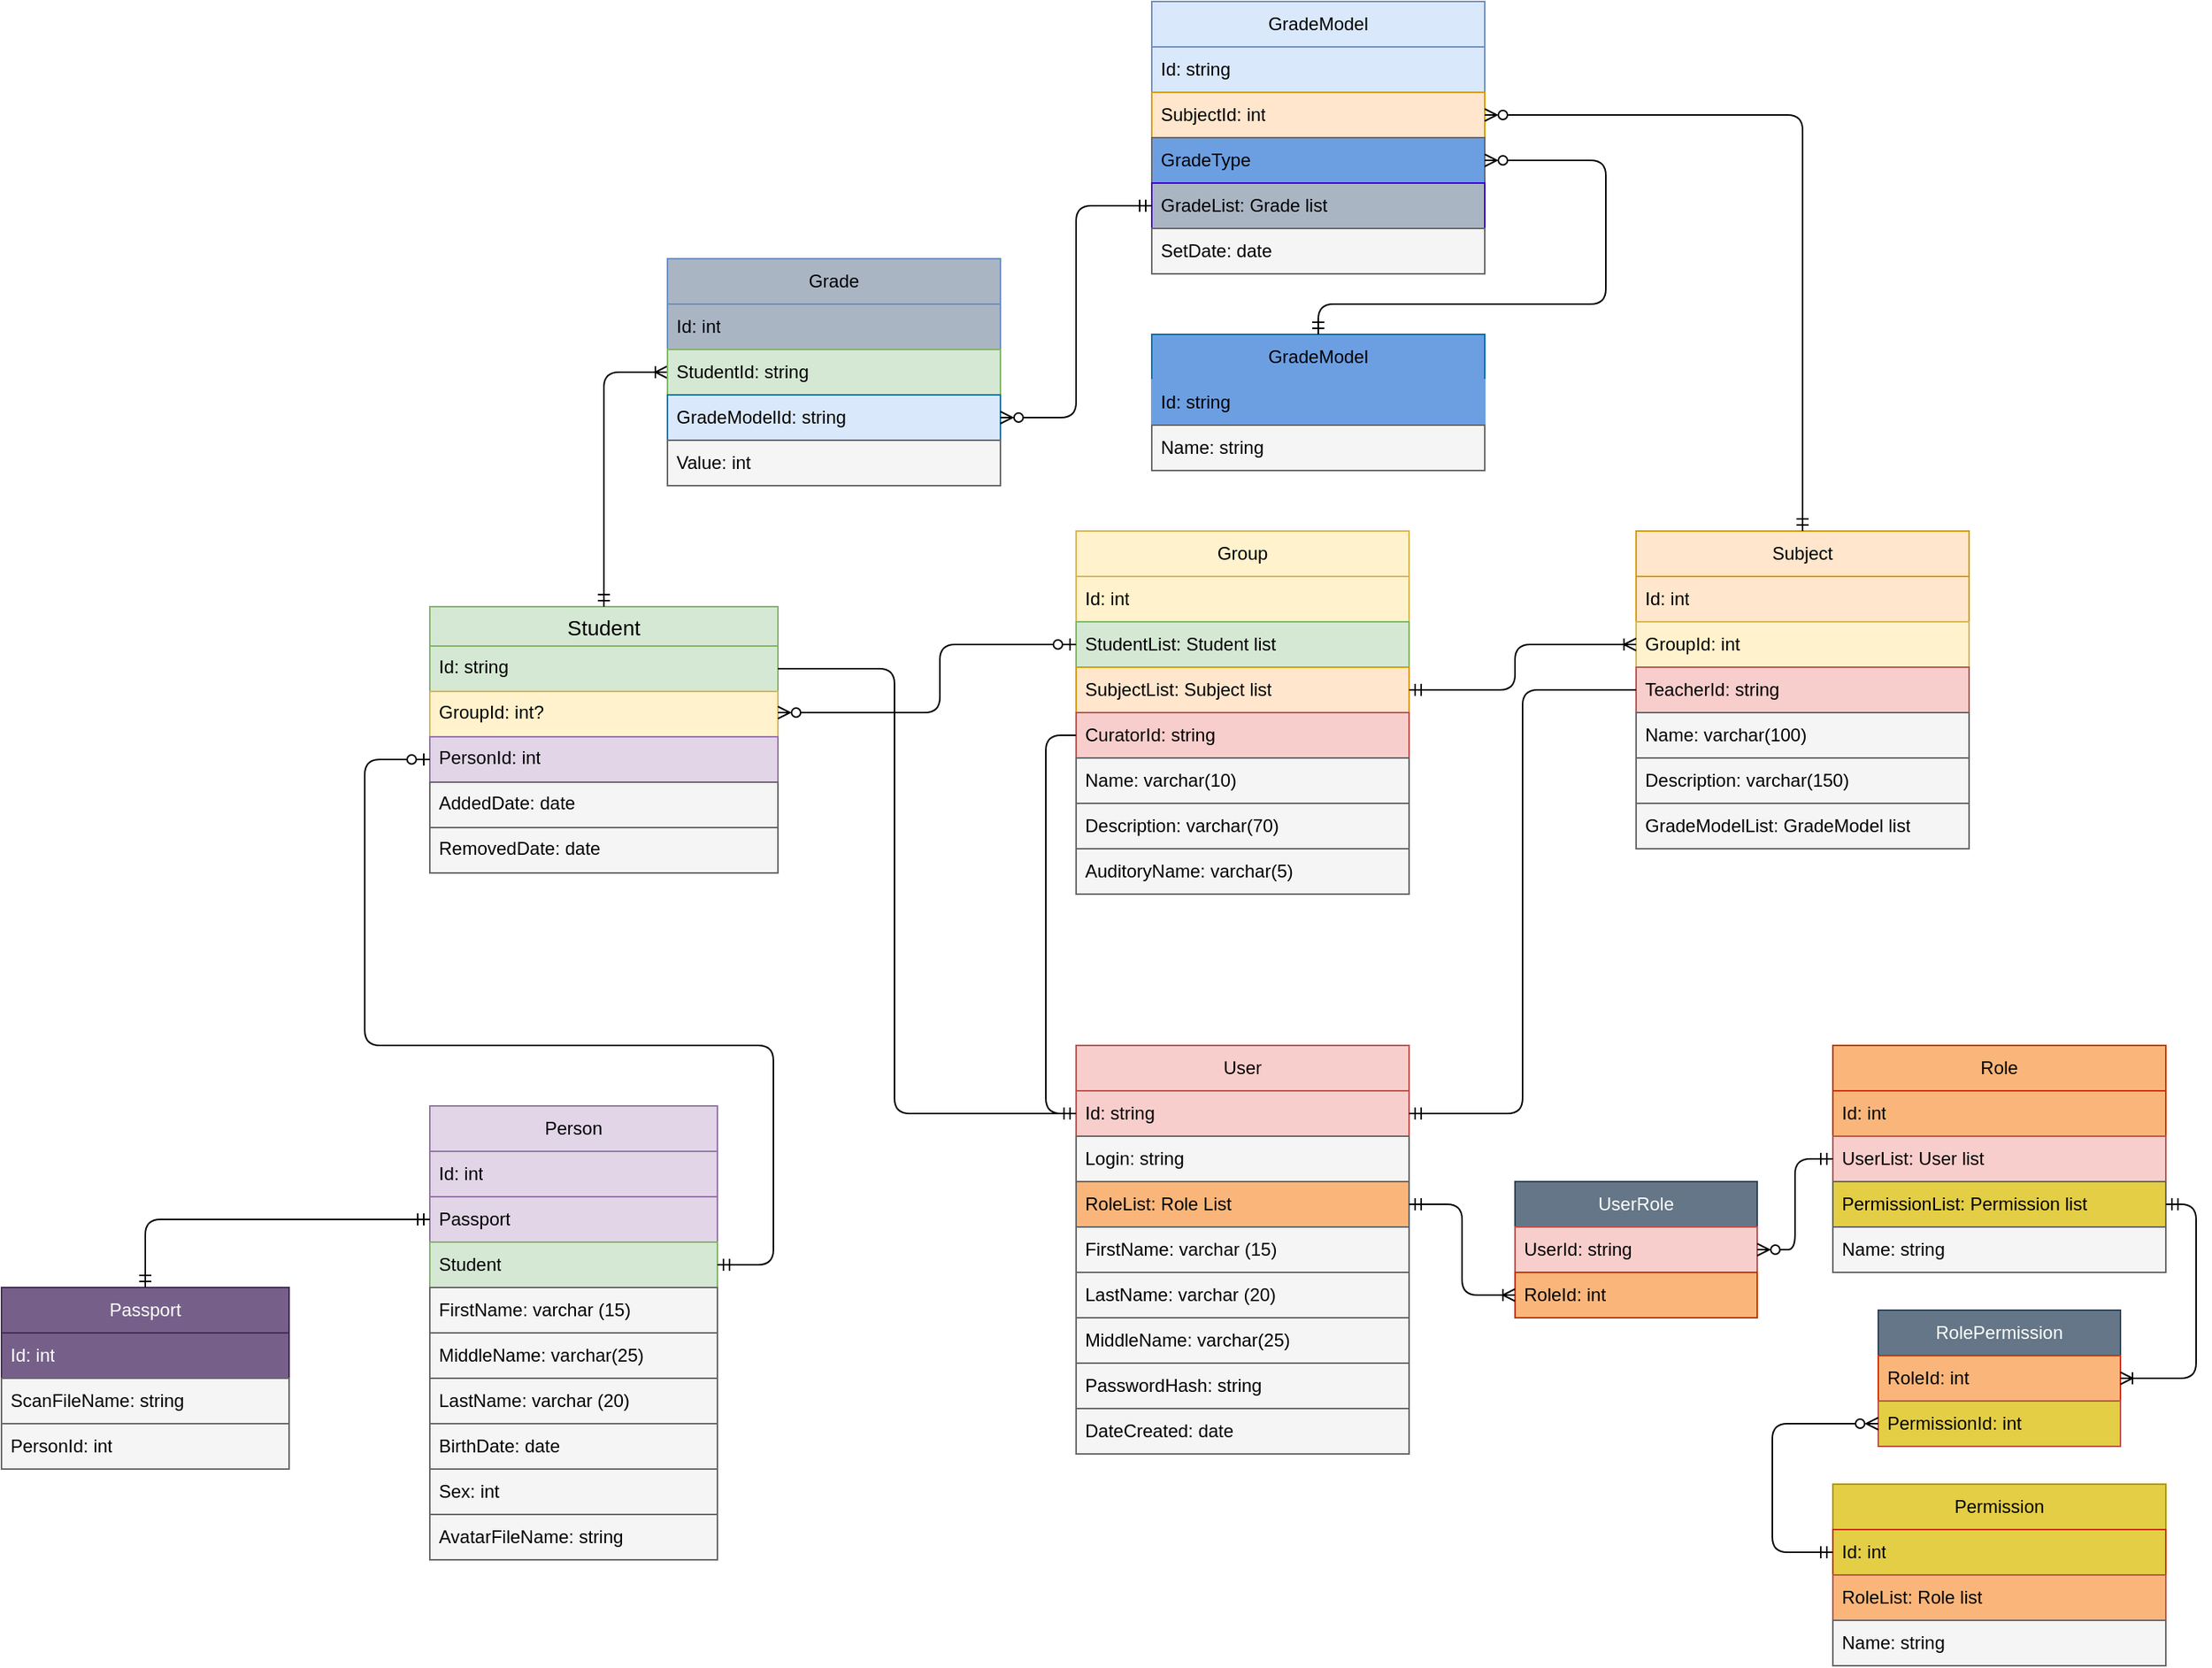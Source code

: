 <mxfile version="24.2.5" type="device">
  <diagram name="Страница — 1" id="HsdKML7Mbun2V900DYTD">
    <mxGraphModel dx="3854" dy="2364" grid="1" gridSize="10" guides="1" tooltips="1" connect="1" arrows="1" fold="1" page="1" pageScale="1" pageWidth="827" pageHeight="1169" math="0" shadow="0">
      <root>
        <mxCell id="0" />
        <mxCell id="1" parent="0" />
        <mxCell id="cB9pgYuhL3QeFEZIP5lz-66" value="Student" style="swimlane;fontStyle=0;childLayout=stackLayout;horizontal=1;startSize=26;horizontalStack=0;resizeParent=1;resizeParentMax=0;resizeLast=0;collapsible=1;marginBottom=0;align=center;fontSize=14;fillColor=#d5e8d4;strokeColor=#82b366;" parent="1" vertex="1">
          <mxGeometry x="-827" y="-50" width="230" height="176" as="geometry" />
        </mxCell>
        <mxCell id="cB9pgYuhL3QeFEZIP5lz-67" value="Id: string" style="text;strokeColor=#82b366;fillColor=#d5e8d4;spacingLeft=4;spacingRight=4;overflow=hidden;rotatable=0;points=[[0,0.5],[1,0.5]];portConstraint=eastwest;fontSize=12;whiteSpace=wrap;html=1;" parent="cB9pgYuhL3QeFEZIP5lz-66" vertex="1">
          <mxGeometry y="26" width="230" height="30" as="geometry" />
        </mxCell>
        <mxCell id="cB9pgYuhL3QeFEZIP5lz-69" value="GroupId: int?" style="text;strokeColor=#d6b656;fillColor=#fff2cc;spacingLeft=4;spacingRight=4;overflow=hidden;rotatable=0;points=[[0,0.5],[1,0.5]];portConstraint=eastwest;fontSize=12;whiteSpace=wrap;html=1;" parent="cB9pgYuhL3QeFEZIP5lz-66" vertex="1">
          <mxGeometry y="56" width="230" height="30" as="geometry" />
        </mxCell>
        <mxCell id="cB9pgYuhL3QeFEZIP5lz-68" value="PersonId: int" style="text;strokeColor=#9673a6;fillColor=#e1d5e7;spacingLeft=4;spacingRight=4;overflow=hidden;rotatable=0;points=[[0,0.5],[1,0.5]];portConstraint=eastwest;fontSize=12;whiteSpace=wrap;html=1;" parent="cB9pgYuhL3QeFEZIP5lz-66" vertex="1">
          <mxGeometry y="86" width="230" height="30" as="geometry" />
        </mxCell>
        <mxCell id="boajID1xlUHTikhEjVK0-6" value="AddedDate: date" style="text;strokeColor=#666666;fillColor=#f5f5f5;spacingLeft=4;spacingRight=4;overflow=hidden;rotatable=0;points=[[0,0.5],[1,0.5]];portConstraint=eastwest;fontSize=12;whiteSpace=wrap;html=1;fontColor=#000000;" vertex="1" parent="cB9pgYuhL3QeFEZIP5lz-66">
          <mxGeometry y="116" width="230" height="30" as="geometry" />
        </mxCell>
        <mxCell id="boajID1xlUHTikhEjVK0-7" value="RemovedDate: date" style="text;strokeColor=#666666;fillColor=#f5f5f5;spacingLeft=4;spacingRight=4;overflow=hidden;rotatable=0;points=[[0,0.5],[1,0.5]];portConstraint=eastwest;fontSize=12;whiteSpace=wrap;html=1;fontColor=#000000;" vertex="1" parent="cB9pgYuhL3QeFEZIP5lz-66">
          <mxGeometry y="146" width="230" height="30" as="geometry" />
        </mxCell>
        <mxCell id="cB9pgYuhL3QeFEZIP5lz-74" value="Person" style="swimlane;fontStyle=0;childLayout=stackLayout;horizontal=1;startSize=30;horizontalStack=0;resizeParent=1;resizeParentMax=0;resizeLast=0;collapsible=1;marginBottom=0;whiteSpace=wrap;html=1;fillColor=#e1d5e7;strokeColor=#9673a6;" parent="1" vertex="1">
          <mxGeometry x="-827" y="280" width="190" height="300" as="geometry" />
        </mxCell>
        <mxCell id="cB9pgYuhL3QeFEZIP5lz-75" value="Id: int" style="text;strokeColor=#9673a6;fillColor=#e1d5e7;align=left;verticalAlign=middle;spacingLeft=4;spacingRight=4;overflow=hidden;points=[[0,0.5],[1,0.5]];portConstraint=eastwest;rotatable=0;whiteSpace=wrap;html=1;" parent="cB9pgYuhL3QeFEZIP5lz-74" vertex="1">
          <mxGeometry y="30" width="190" height="30" as="geometry" />
        </mxCell>
        <mxCell id="cB9pgYuhL3QeFEZIP5lz-80" value="Passport" style="text;strokeColor=#9673a6;fillColor=#e1d5e7;align=left;verticalAlign=middle;spacingLeft=4;spacingRight=4;overflow=hidden;points=[[0,0.5],[1,0.5]];portConstraint=eastwest;rotatable=0;whiteSpace=wrap;html=1;" parent="cB9pgYuhL3QeFEZIP5lz-74" vertex="1">
          <mxGeometry y="60" width="190" height="30" as="geometry" />
        </mxCell>
        <mxCell id="boajID1xlUHTikhEjVK0-5" value="Student" style="text;strokeColor=#82b366;fillColor=#d5e8d4;align=left;verticalAlign=middle;spacingLeft=4;spacingRight=4;overflow=hidden;points=[[0,0.5],[1,0.5]];portConstraint=eastwest;rotatable=0;whiteSpace=wrap;html=1;" vertex="1" parent="cB9pgYuhL3QeFEZIP5lz-74">
          <mxGeometry y="90" width="190" height="30" as="geometry" />
        </mxCell>
        <mxCell id="cB9pgYuhL3QeFEZIP5lz-76" value="FirstName: varchar (15)" style="text;strokeColor=#666666;fillColor=#f5f5f5;align=left;verticalAlign=middle;spacingLeft=4;spacingRight=4;overflow=hidden;points=[[0,0.5],[1,0.5]];portConstraint=eastwest;rotatable=0;whiteSpace=wrap;html=1;fontColor=#000000;" parent="cB9pgYuhL3QeFEZIP5lz-74" vertex="1">
          <mxGeometry y="120" width="190" height="30" as="geometry" />
        </mxCell>
        <mxCell id="cB9pgYuhL3QeFEZIP5lz-77" value="MiddleName: varchar(25)" style="text;strokeColor=#666666;fillColor=#f5f5f5;align=left;verticalAlign=middle;spacingLeft=4;spacingRight=4;overflow=hidden;points=[[0,0.5],[1,0.5]];portConstraint=eastwest;rotatable=0;whiteSpace=wrap;html=1;fontColor=#000000;" parent="cB9pgYuhL3QeFEZIP5lz-74" vertex="1">
          <mxGeometry y="150" width="190" height="30" as="geometry" />
        </mxCell>
        <mxCell id="cB9pgYuhL3QeFEZIP5lz-78" value="LastName: varchar (20)" style="text;strokeColor=#666666;fillColor=#f5f5f5;align=left;verticalAlign=middle;spacingLeft=4;spacingRight=4;overflow=hidden;points=[[0,0.5],[1,0.5]];portConstraint=eastwest;rotatable=0;whiteSpace=wrap;html=1;fontColor=#000000;" parent="cB9pgYuhL3QeFEZIP5lz-74" vertex="1">
          <mxGeometry y="180" width="190" height="30" as="geometry" />
        </mxCell>
        <mxCell id="cB9pgYuhL3QeFEZIP5lz-79" value="BirthDate: date" style="text;strokeColor=#666666;fillColor=#f5f5f5;align=left;verticalAlign=middle;spacingLeft=4;spacingRight=4;overflow=hidden;points=[[0,0.5],[1,0.5]];portConstraint=eastwest;rotatable=0;whiteSpace=wrap;html=1;fontColor=#000000;" parent="cB9pgYuhL3QeFEZIP5lz-74" vertex="1">
          <mxGeometry y="210" width="190" height="30" as="geometry" />
        </mxCell>
        <mxCell id="boajID1xlUHTikhEjVK0-3" value="Sex: int" style="text;strokeColor=#666666;fillColor=#f5f5f5;align=left;verticalAlign=middle;spacingLeft=4;spacingRight=4;overflow=hidden;points=[[0,0.5],[1,0.5]];portConstraint=eastwest;rotatable=0;whiteSpace=wrap;html=1;fontColor=#000000;" vertex="1" parent="cB9pgYuhL3QeFEZIP5lz-74">
          <mxGeometry y="240" width="190" height="30" as="geometry" />
        </mxCell>
        <mxCell id="boajID1xlUHTikhEjVK0-4" value="AvatarFileName: string" style="text;strokeColor=#666666;fillColor=#f5f5f5;align=left;verticalAlign=middle;spacingLeft=4;spacingRight=4;overflow=hidden;points=[[0,0.5],[1,0.5]];portConstraint=eastwest;rotatable=0;whiteSpace=wrap;html=1;fontColor=#000000;" vertex="1" parent="cB9pgYuhL3QeFEZIP5lz-74">
          <mxGeometry y="270" width="190" height="30" as="geometry" />
        </mxCell>
        <mxCell id="cB9pgYuhL3QeFEZIP5lz-82" value="Passport" style="swimlane;fontStyle=0;childLayout=stackLayout;horizontal=1;startSize=30;horizontalStack=0;resizeParent=1;resizeParentMax=0;resizeLast=0;collapsible=1;marginBottom=0;whiteSpace=wrap;html=1;fillColor=#76608a;strokeColor=#432D57;fontColor=#ffffff;" parent="1" vertex="1">
          <mxGeometry x="-1110" y="400" width="190" height="120" as="geometry" />
        </mxCell>
        <mxCell id="cB9pgYuhL3QeFEZIP5lz-83" value="Id: int" style="text;strokeColor=#432D57;fillColor=#76608a;align=left;verticalAlign=middle;spacingLeft=4;spacingRight=4;overflow=hidden;points=[[0,0.5],[1,0.5]];portConstraint=eastwest;rotatable=0;whiteSpace=wrap;html=1;fontColor=#ffffff;" parent="cB9pgYuhL3QeFEZIP5lz-82" vertex="1">
          <mxGeometry y="30" width="190" height="30" as="geometry" />
        </mxCell>
        <mxCell id="cB9pgYuhL3QeFEZIP5lz-89" value="ScanFileName: string&lt;span style=&quot;white-space: pre;&quot;&gt;&#x9;&lt;/span&gt;" style="text;strokeColor=#666666;fillColor=#f5f5f5;align=left;verticalAlign=middle;spacingLeft=4;spacingRight=4;overflow=hidden;points=[[0,0.5],[1,0.5]];portConstraint=eastwest;rotatable=0;whiteSpace=wrap;html=1;fontColor=#000000;" parent="cB9pgYuhL3QeFEZIP5lz-82" vertex="1">
          <mxGeometry y="60" width="190" height="30" as="geometry" />
        </mxCell>
        <mxCell id="boajID1xlUHTikhEjVK0-2" value="PersonId: int" style="text;strokeColor=#666666;fillColor=#f5f5f5;align=left;verticalAlign=middle;spacingLeft=4;spacingRight=4;overflow=hidden;points=[[0,0.5],[1,0.5]];portConstraint=eastwest;rotatable=0;whiteSpace=wrap;html=1;fontColor=#000000;" vertex="1" parent="cB9pgYuhL3QeFEZIP5lz-82">
          <mxGeometry y="90" width="190" height="30" as="geometry" />
        </mxCell>
        <mxCell id="cB9pgYuhL3QeFEZIP5lz-93" style="edgeStyle=orthogonalEdgeStyle;rounded=1;orthogonalLoop=1;jettySize=auto;html=1;curved=0;endArrow=ERmandOne;endFill=0;startArrow=ERzeroToOne;startFill=0;" parent="1" source="cB9pgYuhL3QeFEZIP5lz-68" target="boajID1xlUHTikhEjVK0-5" edge="1">
          <mxGeometry relative="1" as="geometry">
            <Array as="points">
              <mxPoint x="-870" y="51" />
              <mxPoint x="-870" y="240" />
              <mxPoint x="-600" y="240" />
              <mxPoint x="-600" y="385" />
            </Array>
          </mxGeometry>
        </mxCell>
        <mxCell id="cB9pgYuhL3QeFEZIP5lz-94" style="edgeStyle=orthogonalEdgeStyle;rounded=1;orthogonalLoop=1;jettySize=auto;html=1;curved=0;startArrow=ERmandOne;startFill=0;endArrow=ERmandOne;endFill=0;" parent="1" source="cB9pgYuhL3QeFEZIP5lz-80" target="cB9pgYuhL3QeFEZIP5lz-82" edge="1">
          <mxGeometry relative="1" as="geometry" />
        </mxCell>
        <mxCell id="cB9pgYuhL3QeFEZIP5lz-95" value="Group" style="swimlane;fontStyle=0;childLayout=stackLayout;horizontal=1;startSize=30;horizontalStack=0;resizeParent=1;resizeParentMax=0;resizeLast=0;collapsible=1;marginBottom=0;whiteSpace=wrap;html=1;fillColor=#fff2cc;strokeColor=#d6b656;" parent="1" vertex="1">
          <mxGeometry x="-400" y="-100" width="220" height="240" as="geometry">
            <mxRectangle x="-430" y="140" width="70" height="30" as="alternateBounds" />
          </mxGeometry>
        </mxCell>
        <mxCell id="cB9pgYuhL3QeFEZIP5lz-96" value="Id: int" style="text;strokeColor=#d6b656;fillColor=#fff2cc;align=left;verticalAlign=middle;spacingLeft=4;spacingRight=4;overflow=hidden;points=[[0,0.5],[1,0.5]];portConstraint=eastwest;rotatable=0;whiteSpace=wrap;html=1;" parent="cB9pgYuhL3QeFEZIP5lz-95" vertex="1">
          <mxGeometry y="30" width="220" height="30" as="geometry" />
        </mxCell>
        <mxCell id="cB9pgYuhL3QeFEZIP5lz-101" value="StudentList: Student list" style="text;strokeColor=#82b366;fillColor=#d5e8d4;align=left;verticalAlign=middle;spacingLeft=4;spacingRight=4;overflow=hidden;points=[[0,0.5],[1,0.5]];portConstraint=eastwest;rotatable=0;whiteSpace=wrap;html=1;" parent="cB9pgYuhL3QeFEZIP5lz-95" vertex="1">
          <mxGeometry y="60" width="220" height="30" as="geometry" />
        </mxCell>
        <mxCell id="cB9pgYuhL3QeFEZIP5lz-102" value="SubjectList: Subject list" style="text;strokeColor=#d79b00;fillColor=#ffe6cc;align=left;verticalAlign=middle;spacingLeft=4;spacingRight=4;overflow=hidden;points=[[0,0.5],[1,0.5]];portConstraint=eastwest;rotatable=0;whiteSpace=wrap;html=1;" parent="cB9pgYuhL3QeFEZIP5lz-95" vertex="1">
          <mxGeometry y="90" width="220" height="30" as="geometry" />
        </mxCell>
        <mxCell id="cB9pgYuhL3QeFEZIP5lz-99" value="CuratorId: string" style="text;align=left;verticalAlign=middle;spacingLeft=4;spacingRight=4;overflow=hidden;points=[[0,0.5],[1,0.5]];portConstraint=eastwest;rotatable=0;whiteSpace=wrap;html=1;fillColor=#f8cecc;strokeColor=#b85450;" parent="cB9pgYuhL3QeFEZIP5lz-95" vertex="1">
          <mxGeometry y="120" width="220" height="30" as="geometry" />
        </mxCell>
        <mxCell id="cB9pgYuhL3QeFEZIP5lz-97" value="Name: varchar(10)" style="text;align=left;verticalAlign=middle;spacingLeft=4;spacingRight=4;overflow=hidden;points=[[0,0.5],[1,0.5]];portConstraint=eastwest;rotatable=0;whiteSpace=wrap;html=1;fillColor=#f5f5f5;fontColor=#000000;strokeColor=#666666;" parent="cB9pgYuhL3QeFEZIP5lz-95" vertex="1">
          <mxGeometry y="150" width="220" height="30" as="geometry" />
        </mxCell>
        <mxCell id="cB9pgYuhL3QeFEZIP5lz-98" value="Description: varchar(70)" style="text;strokeColor=#666666;fillColor=#f5f5f5;align=left;verticalAlign=middle;spacingLeft=4;spacingRight=4;overflow=hidden;points=[[0,0.5],[1,0.5]];portConstraint=eastwest;rotatable=0;whiteSpace=wrap;html=1;fontColor=#000000;" parent="cB9pgYuhL3QeFEZIP5lz-95" vertex="1">
          <mxGeometry y="180" width="220" height="30" as="geometry" />
        </mxCell>
        <mxCell id="cB9pgYuhL3QeFEZIP5lz-100" value="AuditoryName: varchar(5)" style="text;strokeColor=#666666;fillColor=#f5f5f5;align=left;verticalAlign=middle;spacingLeft=4;spacingRight=4;overflow=hidden;points=[[0,0.5],[1,0.5]];portConstraint=eastwest;rotatable=0;whiteSpace=wrap;html=1;fontColor=#000000;" parent="cB9pgYuhL3QeFEZIP5lz-95" vertex="1">
          <mxGeometry y="210" width="220" height="30" as="geometry" />
        </mxCell>
        <mxCell id="cB9pgYuhL3QeFEZIP5lz-103" style="edgeStyle=orthogonalEdgeStyle;rounded=1;orthogonalLoop=1;jettySize=auto;html=1;curved=0;endArrow=ERzeroToOne;endFill=0;startArrow=ERzeroToMany;startFill=0;entryX=0;entryY=0.5;entryDx=0;entryDy=0;" parent="1" source="cB9pgYuhL3QeFEZIP5lz-69" target="cB9pgYuhL3QeFEZIP5lz-101" edge="1">
          <mxGeometry relative="1" as="geometry">
            <Array as="points">
              <mxPoint x="-490" y="20" />
              <mxPoint x="-490" y="-25" />
            </Array>
          </mxGeometry>
        </mxCell>
        <mxCell id="1ycy2b3usY0TTcdBJOMy-2" value="Subject" style="swimlane;fontStyle=0;childLayout=stackLayout;horizontal=1;startSize=30;horizontalStack=0;resizeParent=1;resizeParentMax=0;resizeLast=0;collapsible=1;marginBottom=0;whiteSpace=wrap;html=1;fillColor=#ffe6cc;strokeColor=#d79b00;" parent="1" vertex="1">
          <mxGeometry x="-30" y="-100" width="220" height="210" as="geometry">
            <mxRectangle x="-430" y="140" width="70" height="30" as="alternateBounds" />
          </mxGeometry>
        </mxCell>
        <mxCell id="1ycy2b3usY0TTcdBJOMy-3" value="Id: int" style="text;strokeColor=#d79b00;fillColor=#ffe6cc;align=left;verticalAlign=middle;spacingLeft=4;spacingRight=4;overflow=hidden;points=[[0,0.5],[1,0.5]];portConstraint=eastwest;rotatable=0;whiteSpace=wrap;html=1;" parent="1ycy2b3usY0TTcdBJOMy-2" vertex="1">
          <mxGeometry y="30" width="220" height="30" as="geometry" />
        </mxCell>
        <mxCell id="boajID1xlUHTikhEjVK0-8" value="GroupId: int" style="text;strokeColor=#d6b656;fillColor=#fff2cc;align=left;verticalAlign=middle;spacingLeft=4;spacingRight=4;overflow=hidden;points=[[0,0.5],[1,0.5]];portConstraint=eastwest;rotatable=0;whiteSpace=wrap;html=1;" vertex="1" parent="1ycy2b3usY0TTcdBJOMy-2">
          <mxGeometry y="60" width="220" height="30" as="geometry" />
        </mxCell>
        <mxCell id="1ycy2b3usY0TTcdBJOMy-10" value="TeacherId: string" style="text;align=left;verticalAlign=middle;spacingLeft=4;spacingRight=4;overflow=hidden;points=[[0,0.5],[1,0.5]];portConstraint=eastwest;rotatable=0;whiteSpace=wrap;html=1;fillColor=#f8cecc;strokeColor=#b85450;" parent="1ycy2b3usY0TTcdBJOMy-2" vertex="1">
          <mxGeometry y="90" width="220" height="30" as="geometry" />
        </mxCell>
        <mxCell id="1ycy2b3usY0TTcdBJOMy-5" value="Name: varchar(100)" style="text;strokeColor=#666666;fillColor=#f5f5f5;align=left;verticalAlign=middle;spacingLeft=4;spacingRight=4;overflow=hidden;points=[[0,0.5],[1,0.5]];portConstraint=eastwest;rotatable=0;whiteSpace=wrap;html=1;fontColor=#000000;" parent="1ycy2b3usY0TTcdBJOMy-2" vertex="1">
          <mxGeometry y="120" width="220" height="30" as="geometry" />
        </mxCell>
        <mxCell id="1ycy2b3usY0TTcdBJOMy-7" value="Description: varchar(150)" style="text;strokeColor=#666666;fillColor=#f5f5f5;align=left;verticalAlign=middle;spacingLeft=4;spacingRight=4;overflow=hidden;points=[[0,0.5],[1,0.5]];portConstraint=eastwest;rotatable=0;whiteSpace=wrap;html=1;fontColor=#000000;" parent="1ycy2b3usY0TTcdBJOMy-2" vertex="1">
          <mxGeometry y="150" width="220" height="30" as="geometry" />
        </mxCell>
        <mxCell id="1ycy2b3usY0TTcdBJOMy-12" value="GradeModelList: GradeModel list" style="text;strokeColor=#666666;fillColor=#f5f5f5;align=left;verticalAlign=middle;spacingLeft=4;spacingRight=4;overflow=hidden;points=[[0,0.5],[1,0.5]];portConstraint=eastwest;rotatable=0;whiteSpace=wrap;html=1;fontColor=#000000;" parent="1ycy2b3usY0TTcdBJOMy-2" vertex="1">
          <mxGeometry y="180" width="220" height="30" as="geometry" />
        </mxCell>
        <mxCell id="1ycy2b3usY0TTcdBJOMy-11" style="edgeStyle=orthogonalEdgeStyle;rounded=1;orthogonalLoop=1;jettySize=auto;html=1;endArrow=ERoneToMany;endFill=0;startArrow=ERmandOne;startFill=0;curved=0;exitX=1;exitY=0.5;exitDx=0;exitDy=0;entryX=0;entryY=0.5;entryDx=0;entryDy=0;" parent="1" source="cB9pgYuhL3QeFEZIP5lz-102" target="boajID1xlUHTikhEjVK0-8" edge="1">
          <mxGeometry relative="1" as="geometry">
            <Array as="points">
              <mxPoint x="-110" y="5" />
              <mxPoint x="-110" y="-25" />
            </Array>
          </mxGeometry>
        </mxCell>
        <mxCell id="1ycy2b3usY0TTcdBJOMy-13" value="GradeModel" style="swimlane;fontStyle=0;childLayout=stackLayout;horizontal=1;startSize=30;horizontalStack=0;resizeParent=1;resizeParentMax=0;resizeLast=0;collapsible=1;marginBottom=0;whiteSpace=wrap;html=1;fillColor=#DAE8FC;strokeColor=#6c8ebf;" parent="1" vertex="1">
          <mxGeometry x="-350" y="-450" width="220" height="180" as="geometry">
            <mxRectangle x="-430" y="140" width="70" height="30" as="alternateBounds" />
          </mxGeometry>
        </mxCell>
        <mxCell id="1ycy2b3usY0TTcdBJOMy-14" value="Id: string" style="text;strokeColor=#6c8ebf;fillColor=#dae8fc;align=left;verticalAlign=middle;spacingLeft=4;spacingRight=4;overflow=hidden;points=[[0,0.5],[1,0.5]];portConstraint=eastwest;rotatable=0;whiteSpace=wrap;html=1;" parent="1ycy2b3usY0TTcdBJOMy-13" vertex="1">
          <mxGeometry y="30" width="220" height="30" as="geometry" />
        </mxCell>
        <mxCell id="1ycy2b3usY0TTcdBJOMy-17" value="SubjectId: int" style="text;strokeColor=#d79b00;fillColor=#ffe6cc;align=left;verticalAlign=middle;spacingLeft=4;spacingRight=4;overflow=hidden;points=[[0,0.5],[1,0.5]];portConstraint=eastwest;rotatable=0;whiteSpace=wrap;html=1;" parent="1ycy2b3usY0TTcdBJOMy-13" vertex="1">
          <mxGeometry y="60" width="220" height="30" as="geometry" />
        </mxCell>
        <mxCell id="boajID1xlUHTikhEjVK0-10" value="GradeType" style="text;align=left;verticalAlign=middle;spacingLeft=4;spacingRight=4;overflow=hidden;points=[[0,0.5],[1,0.5]];portConstraint=eastwest;rotatable=0;whiteSpace=wrap;html=1;fillColor=#6C9FE2;fontColor=#000000;strokeColor=#666666;" vertex="1" parent="1ycy2b3usY0TTcdBJOMy-13">
          <mxGeometry y="90" width="220" height="30" as="geometry" />
        </mxCell>
        <mxCell id="boajID1xlUHTikhEjVK0-11" value="GradeList: Grade list" style="text;align=left;verticalAlign=middle;spacingLeft=4;spacingRight=4;overflow=hidden;points=[[0,0.5],[1,0.5]];portConstraint=eastwest;rotatable=0;whiteSpace=wrap;html=1;fillColor=#AAB5C4;fontColor=#000000;strokeColor=#3700CC;" vertex="1" parent="1ycy2b3usY0TTcdBJOMy-13">
          <mxGeometry y="120" width="220" height="30" as="geometry" />
        </mxCell>
        <mxCell id="boajID1xlUHTikhEjVK0-9" value="SetDate: date" style="text;align=left;verticalAlign=middle;spacingLeft=4;spacingRight=4;overflow=hidden;points=[[0,0.5],[1,0.5]];portConstraint=eastwest;rotatable=0;whiteSpace=wrap;html=1;fillColor=#f5f5f5;fontColor=#000000;strokeColor=#666666;" vertex="1" parent="1ycy2b3usY0TTcdBJOMy-13">
          <mxGeometry y="150" width="220" height="30" as="geometry" />
        </mxCell>
        <mxCell id="1ycy2b3usY0TTcdBJOMy-21" style="edgeStyle=orthogonalEdgeStyle;rounded=1;orthogonalLoop=1;jettySize=auto;html=1;endArrow=ERmandOne;endFill=0;startArrow=ERzeroToMany;startFill=0;curved=0;" parent="1" source="1ycy2b3usY0TTcdBJOMy-17" target="1ycy2b3usY0TTcdBJOMy-2" edge="1">
          <mxGeometry relative="1" as="geometry" />
        </mxCell>
        <mxCell id="1ycy2b3usY0TTcdBJOMy-22" style="edgeStyle=orthogonalEdgeStyle;rounded=1;orthogonalLoop=1;jettySize=auto;html=1;endArrow=ERmandOne;endFill=0;startArrow=ERoneToMany;startFill=0;curved=0;exitX=0;exitY=0.5;exitDx=0;exitDy=0;" parent="1" source="boajID1xlUHTikhEjVK0-14" target="cB9pgYuhL3QeFEZIP5lz-66" edge="1">
          <mxGeometry relative="1" as="geometry">
            <mxPoint x="-712" y="-270" as="sourcePoint" />
          </mxGeometry>
        </mxCell>
        <mxCell id="boajID1xlUHTikhEjVK0-12" value="Grade" style="swimlane;fontStyle=0;childLayout=stackLayout;horizontal=1;startSize=30;horizontalStack=0;resizeParent=1;resizeParentMax=0;resizeLast=0;collapsible=1;marginBottom=0;whiteSpace=wrap;html=1;fillColor=#AAB5C4;strokeColor=#6c8ebf;fontColor=#000000;" vertex="1" parent="1">
          <mxGeometry x="-670" y="-280" width="220" height="150" as="geometry">
            <mxRectangle x="-430" y="140" width="70" height="30" as="alternateBounds" />
          </mxGeometry>
        </mxCell>
        <mxCell id="boajID1xlUHTikhEjVK0-13" value="Id: int" style="text;strokeColor=#6c8ebf;fillColor=#AAB5C4;align=left;verticalAlign=middle;spacingLeft=4;spacingRight=4;overflow=hidden;points=[[0,0.5],[1,0.5]];portConstraint=eastwest;rotatable=0;whiteSpace=wrap;html=1;fontColor=#000000;" vertex="1" parent="boajID1xlUHTikhEjVK0-12">
          <mxGeometry y="30" width="220" height="30" as="geometry" />
        </mxCell>
        <mxCell id="boajID1xlUHTikhEjVK0-14" value="StudentId: string" style="text;strokeColor=#82b366;fillColor=#d5e8d4;align=left;verticalAlign=middle;spacingLeft=4;spacingRight=4;overflow=hidden;points=[[0,0.5],[1,0.5]];portConstraint=eastwest;rotatable=0;whiteSpace=wrap;html=1;" vertex="1" parent="boajID1xlUHTikhEjVK0-12">
          <mxGeometry y="60" width="220" height="30" as="geometry" />
        </mxCell>
        <mxCell id="boajID1xlUHTikhEjVK0-15" value="GradeModelId: string" style="text;align=left;verticalAlign=middle;spacingLeft=4;spacingRight=4;overflow=hidden;points=[[0,0.5],[1,0.5]];portConstraint=eastwest;rotatable=0;whiteSpace=wrap;html=1;fillColor=#DAE8FC;strokeColor=#10739e;" vertex="1" parent="boajID1xlUHTikhEjVK0-12">
          <mxGeometry y="90" width="220" height="30" as="geometry" />
        </mxCell>
        <mxCell id="boajID1xlUHTikhEjVK0-17" value="Value: int" style="text;align=left;verticalAlign=middle;spacingLeft=4;spacingRight=4;overflow=hidden;points=[[0,0.5],[1,0.5]];portConstraint=eastwest;rotatable=0;whiteSpace=wrap;html=1;fillColor=#f5f5f5;fontColor=#000000;strokeColor=#666666;" vertex="1" parent="boajID1xlUHTikhEjVK0-12">
          <mxGeometry y="120" width="220" height="30" as="geometry" />
        </mxCell>
        <mxCell id="boajID1xlUHTikhEjVK0-18" style="edgeStyle=orthogonalEdgeStyle;rounded=1;orthogonalLoop=1;jettySize=auto;html=1;entryX=0;entryY=0.75;entryDx=0;entryDy=0;endArrow=ERmandOne;endFill=0;curved=0;startArrow=ERzeroToMany;startFill=0;" edge="1" parent="1" source="boajID1xlUHTikhEjVK0-15" target="1ycy2b3usY0TTcdBJOMy-13">
          <mxGeometry relative="1" as="geometry" />
        </mxCell>
        <mxCell id="boajID1xlUHTikhEjVK0-19" value="GradeModel" style="swimlane;fontStyle=0;childLayout=stackLayout;horizontal=1;startSize=30;horizontalStack=0;resizeParent=1;resizeParentMax=0;resizeLast=0;collapsible=1;marginBottom=0;whiteSpace=wrap;html=1;fillColor=#6C9FE2;strokeColor=#006EAF;fontColor=#000000;" vertex="1" parent="1">
          <mxGeometry x="-350" y="-230" width="220" height="90" as="geometry">
            <mxRectangle x="-430" y="140" width="70" height="30" as="alternateBounds" />
          </mxGeometry>
        </mxCell>
        <mxCell id="boajID1xlUHTikhEjVK0-20" value="Id: string" style="text;strokeColor=#6C9FE2;fillColor=#6C9FE2;align=left;verticalAlign=middle;spacingLeft=4;spacingRight=4;overflow=hidden;points=[[0,0.5],[1,0.5]];portConstraint=eastwest;rotatable=0;whiteSpace=wrap;html=1;" vertex="1" parent="boajID1xlUHTikhEjVK0-19">
          <mxGeometry y="30" width="220" height="30" as="geometry" />
        </mxCell>
        <mxCell id="boajID1xlUHTikhEjVK0-22" value="Name: string" style="text;align=left;verticalAlign=middle;spacingLeft=4;spacingRight=4;overflow=hidden;points=[[0,0.5],[1,0.5]];portConstraint=eastwest;rotatable=0;whiteSpace=wrap;html=1;fillColor=#f5f5f5;fontColor=#000000;strokeColor=#666666;" vertex="1" parent="boajID1xlUHTikhEjVK0-19">
          <mxGeometry y="60" width="220" height="30" as="geometry" />
        </mxCell>
        <mxCell id="boajID1xlUHTikhEjVK0-25" style="edgeStyle=orthogonalEdgeStyle;rounded=1;orthogonalLoop=1;jettySize=auto;html=1;endArrow=ERmandOne;endFill=0;startArrow=ERzeroToMany;startFill=0;curved=0;" edge="1" parent="1" source="boajID1xlUHTikhEjVK0-10" target="boajID1xlUHTikhEjVK0-19">
          <mxGeometry relative="1" as="geometry">
            <Array as="points">
              <mxPoint x="-50" y="-345" />
              <mxPoint x="-50" y="-250" />
              <mxPoint x="-240" y="-250" />
            </Array>
          </mxGeometry>
        </mxCell>
        <mxCell id="boajID1xlUHTikhEjVK0-26" value="User" style="swimlane;fontStyle=0;childLayout=stackLayout;horizontal=1;startSize=30;horizontalStack=0;resizeParent=1;resizeParentMax=0;resizeLast=0;collapsible=1;marginBottom=0;whiteSpace=wrap;html=1;fillColor=#f8cecc;strokeColor=#b85450;" vertex="1" parent="1">
          <mxGeometry x="-400" y="240" width="220" height="270" as="geometry">
            <mxRectangle x="-430" y="140" width="70" height="30" as="alternateBounds" />
          </mxGeometry>
        </mxCell>
        <mxCell id="boajID1xlUHTikhEjVK0-27" value="Id: string" style="text;strokeColor=#b85450;fillColor=#f8cecc;align=left;verticalAlign=middle;spacingLeft=4;spacingRight=4;overflow=hidden;points=[[0,0.5],[1,0.5]];portConstraint=eastwest;rotatable=0;whiteSpace=wrap;html=1;" vertex="1" parent="boajID1xlUHTikhEjVK0-26">
          <mxGeometry y="30" width="220" height="30" as="geometry" />
        </mxCell>
        <mxCell id="boajID1xlUHTikhEjVK0-29" value="Login: string" style="text;align=left;verticalAlign=middle;spacingLeft=4;spacingRight=4;overflow=hidden;points=[[0,0.5],[1,0.5]];portConstraint=eastwest;rotatable=0;whiteSpace=wrap;html=1;fillColor=#f5f5f5;fontColor=#000000;strokeColor=#666666;" vertex="1" parent="boajID1xlUHTikhEjVK0-26">
          <mxGeometry y="60" width="220" height="30" as="geometry" />
        </mxCell>
        <mxCell id="boajID1xlUHTikhEjVK0-40" value="RoleList: Role List" style="text;strokeColor=#666666;fillColor=#FAB67A;align=left;verticalAlign=middle;spacingLeft=4;spacingRight=4;overflow=hidden;points=[[0,0.5],[1,0.5]];portConstraint=eastwest;rotatable=0;whiteSpace=wrap;html=1;fontColor=#000000;" vertex="1" parent="boajID1xlUHTikhEjVK0-26">
          <mxGeometry y="90" width="220" height="30" as="geometry" />
        </mxCell>
        <mxCell id="boajID1xlUHTikhEjVK0-33" value="FirstName: varchar (15)" style="text;strokeColor=#666666;fillColor=#f5f5f5;align=left;verticalAlign=middle;spacingLeft=4;spacingRight=4;overflow=hidden;points=[[0,0.5],[1,0.5]];portConstraint=eastwest;rotatable=0;whiteSpace=wrap;html=1;fontColor=#000000;" vertex="1" parent="boajID1xlUHTikhEjVK0-26">
          <mxGeometry y="120" width="220" height="30" as="geometry" />
        </mxCell>
        <mxCell id="boajID1xlUHTikhEjVK0-35" value="LastName: varchar (20)" style="text;strokeColor=#666666;fillColor=#f5f5f5;align=left;verticalAlign=middle;spacingLeft=4;spacingRight=4;overflow=hidden;points=[[0,0.5],[1,0.5]];portConstraint=eastwest;rotatable=0;whiteSpace=wrap;html=1;fontColor=#000000;" vertex="1" parent="boajID1xlUHTikhEjVK0-26">
          <mxGeometry y="150" width="220" height="30" as="geometry" />
        </mxCell>
        <mxCell id="boajID1xlUHTikhEjVK0-34" value="MiddleName: varchar(25)" style="text;strokeColor=#666666;fillColor=#f5f5f5;align=left;verticalAlign=middle;spacingLeft=4;spacingRight=4;overflow=hidden;points=[[0,0.5],[1,0.5]];portConstraint=eastwest;rotatable=0;whiteSpace=wrap;html=1;fontColor=#000000;" vertex="1" parent="boajID1xlUHTikhEjVK0-26">
          <mxGeometry y="180" width="220" height="30" as="geometry" />
        </mxCell>
        <mxCell id="boajID1xlUHTikhEjVK0-32" value="PasswordHash: string" style="text;strokeColor=#666666;fillColor=#f5f5f5;align=left;verticalAlign=middle;spacingLeft=4;spacingRight=4;overflow=hidden;points=[[0,0.5],[1,0.5]];portConstraint=eastwest;rotatable=0;whiteSpace=wrap;html=1;fontColor=#000000;" vertex="1" parent="boajID1xlUHTikhEjVK0-26">
          <mxGeometry y="210" width="220" height="30" as="geometry" />
        </mxCell>
        <mxCell id="boajID1xlUHTikhEjVK0-36" value="DateCreated: date" style="text;strokeColor=#666666;fillColor=#f5f5f5;align=left;verticalAlign=middle;spacingLeft=4;spacingRight=4;overflow=hidden;points=[[0,0.5],[1,0.5]];portConstraint=eastwest;rotatable=0;whiteSpace=wrap;html=1;fontColor=#000000;" vertex="1" parent="boajID1xlUHTikhEjVK0-26">
          <mxGeometry y="240" width="220" height="30" as="geometry" />
        </mxCell>
        <mxCell id="boajID1xlUHTikhEjVK0-37" style="edgeStyle=orthogonalEdgeStyle;rounded=1;orthogonalLoop=1;jettySize=auto;html=1;entryX=0;entryY=0.5;entryDx=0;entryDy=0;curved=0;startArrow=none;startFill=0;endArrow=ERmandOne;endFill=0;" edge="1" parent="1" source="cB9pgYuhL3QeFEZIP5lz-99" target="boajID1xlUHTikhEjVK0-27">
          <mxGeometry relative="1" as="geometry" />
        </mxCell>
        <mxCell id="boajID1xlUHTikhEjVK0-38" style="edgeStyle=orthogonalEdgeStyle;rounded=1;orthogonalLoop=1;jettySize=auto;html=1;curved=0;endArrow=ERmandOne;endFill=0;" edge="1" parent="1" source="1ycy2b3usY0TTcdBJOMy-10" target="boajID1xlUHTikhEjVK0-27">
          <mxGeometry relative="1" as="geometry" />
        </mxCell>
        <mxCell id="boajID1xlUHTikhEjVK0-39" style="edgeStyle=orthogonalEdgeStyle;rounded=1;orthogonalLoop=1;jettySize=auto;html=1;curved=0;endArrow=ERmandOne;endFill=0;" edge="1" parent="1" source="cB9pgYuhL3QeFEZIP5lz-67" target="boajID1xlUHTikhEjVK0-27">
          <mxGeometry relative="1" as="geometry">
            <Array as="points">
              <mxPoint x="-520" y="-9" />
              <mxPoint x="-520" y="285" />
            </Array>
          </mxGeometry>
        </mxCell>
        <mxCell id="boajID1xlUHTikhEjVK0-41" value="Role" style="swimlane;fontStyle=0;childLayout=stackLayout;horizontal=1;startSize=30;horizontalStack=0;resizeParent=1;resizeParentMax=0;resizeLast=0;collapsible=1;marginBottom=0;whiteSpace=wrap;html=1;fillColor=#FAB67A;strokeColor=#C73500;fontColor=#000000;" vertex="1" parent="1">
          <mxGeometry x="100" y="240" width="220" height="150" as="geometry">
            <mxRectangle x="-430" y="140" width="70" height="30" as="alternateBounds" />
          </mxGeometry>
        </mxCell>
        <mxCell id="boajID1xlUHTikhEjVK0-42" value="Id: int" style="text;strokeColor=#C73500;fillColor=#FAB67A;align=left;verticalAlign=middle;spacingLeft=4;spacingRight=4;overflow=hidden;points=[[0,0.5],[1,0.5]];portConstraint=eastwest;rotatable=0;whiteSpace=wrap;html=1;fontColor=#000000;" vertex="1" parent="boajID1xlUHTikhEjVK0-41">
          <mxGeometry y="30" width="220" height="30" as="geometry" />
        </mxCell>
        <mxCell id="boajID1xlUHTikhEjVK0-44" value="UserList: User list" style="text;strokeColor=#b85450;fillColor=#f8cecc;align=left;verticalAlign=middle;spacingLeft=4;spacingRight=4;overflow=hidden;points=[[0,0.5],[1,0.5]];portConstraint=eastwest;rotatable=0;whiteSpace=wrap;html=1;" vertex="1" parent="boajID1xlUHTikhEjVK0-41">
          <mxGeometry y="60" width="220" height="30" as="geometry" />
        </mxCell>
        <mxCell id="boajID1xlUHTikhEjVK0-45" value="PermissionList: Permission list" style="text;strokeColor=#666666;fillColor=#E3CE46;align=left;verticalAlign=middle;spacingLeft=4;spacingRight=4;overflow=hidden;points=[[0,0.5],[1,0.5]];portConstraint=eastwest;rotatable=0;whiteSpace=wrap;html=1;fontColor=#000000;" vertex="1" parent="boajID1xlUHTikhEjVK0-41">
          <mxGeometry y="90" width="220" height="30" as="geometry" />
        </mxCell>
        <mxCell id="boajID1xlUHTikhEjVK0-43" value="Name: string" style="text;align=left;verticalAlign=middle;spacingLeft=4;spacingRight=4;overflow=hidden;points=[[0,0.5],[1,0.5]];portConstraint=eastwest;rotatable=0;whiteSpace=wrap;html=1;fillColor=#f5f5f5;fontColor=#000000;strokeColor=#666666;" vertex="1" parent="boajID1xlUHTikhEjVK0-41">
          <mxGeometry y="120" width="220" height="30" as="geometry" />
        </mxCell>
        <mxCell id="boajID1xlUHTikhEjVK0-50" value="UserRole" style="swimlane;fontStyle=0;childLayout=stackLayout;horizontal=1;startSize=30;horizontalStack=0;resizeParent=1;resizeParentMax=0;resizeLast=0;collapsible=1;marginBottom=0;whiteSpace=wrap;html=1;fillColor=#647687;strokeColor=#314354;fontColor=#ffffff;" vertex="1" parent="1">
          <mxGeometry x="-110" y="330" width="160" height="90" as="geometry">
            <mxRectangle x="-430" y="140" width="70" height="30" as="alternateBounds" />
          </mxGeometry>
        </mxCell>
        <mxCell id="boajID1xlUHTikhEjVK0-52" value="UserId: string" style="text;strokeColor=#b85450;fillColor=#f8cecc;align=left;verticalAlign=middle;spacingLeft=4;spacingRight=4;overflow=hidden;points=[[0,0.5],[1,0.5]];portConstraint=eastwest;rotatable=0;whiteSpace=wrap;html=1;" vertex="1" parent="boajID1xlUHTikhEjVK0-50">
          <mxGeometry y="30" width="160" height="30" as="geometry" />
        </mxCell>
        <mxCell id="boajID1xlUHTikhEjVK0-51" value="RoleId: int" style="text;strokeColor=#C73500;fillColor=#FAB67A;align=left;verticalAlign=middle;spacingLeft=4;spacingRight=4;overflow=hidden;points=[[0,0.5],[1,0.5]];portConstraint=eastwest;rotatable=0;whiteSpace=wrap;html=1;fontColor=#000000;" vertex="1" parent="boajID1xlUHTikhEjVK0-50">
          <mxGeometry y="60" width="160" height="30" as="geometry" />
        </mxCell>
        <mxCell id="boajID1xlUHTikhEjVK0-55" style="edgeStyle=orthogonalEdgeStyle;rounded=1;orthogonalLoop=1;jettySize=auto;html=1;entryX=0;entryY=0.5;entryDx=0;entryDy=0;curved=0;endArrow=ERoneToMany;endFill=0;startArrow=ERmandOne;startFill=0;" edge="1" parent="1" source="boajID1xlUHTikhEjVK0-40" target="boajID1xlUHTikhEjVK0-51">
          <mxGeometry relative="1" as="geometry" />
        </mxCell>
        <mxCell id="boajID1xlUHTikhEjVK0-56" style="edgeStyle=orthogonalEdgeStyle;rounded=1;orthogonalLoop=1;jettySize=auto;html=1;exitX=1;exitY=0.5;exitDx=0;exitDy=0;curved=0;endArrow=ERmandOne;endFill=0;startArrow=ERzeroToMany;startFill=0;" edge="1" parent="1" source="boajID1xlUHTikhEjVK0-52" target="boajID1xlUHTikhEjVK0-44">
          <mxGeometry relative="1" as="geometry" />
        </mxCell>
        <mxCell id="boajID1xlUHTikhEjVK0-57" value="Permission" style="swimlane;fontStyle=0;childLayout=stackLayout;horizontal=1;startSize=30;horizontalStack=0;resizeParent=1;resizeParentMax=0;resizeLast=0;collapsible=1;marginBottom=0;whiteSpace=wrap;html=1;fillColor=#E3CE46;strokeColor=#B09500;fontColor=#000000;" vertex="1" parent="1">
          <mxGeometry x="100" y="530" width="220" height="120" as="geometry">
            <mxRectangle x="-430" y="140" width="70" height="30" as="alternateBounds" />
          </mxGeometry>
        </mxCell>
        <mxCell id="boajID1xlUHTikhEjVK0-58" value="Id: int" style="text;strokeColor=#C73500;fillColor=#E3CE46;align=left;verticalAlign=middle;spacingLeft=4;spacingRight=4;overflow=hidden;points=[[0,0.5],[1,0.5]];portConstraint=eastwest;rotatable=0;whiteSpace=wrap;html=1;fontColor=#000000;" vertex="1" parent="boajID1xlUHTikhEjVK0-57">
          <mxGeometry y="30" width="220" height="30" as="geometry" />
        </mxCell>
        <mxCell id="boajID1xlUHTikhEjVK0-59" value="RoleList: Role list" style="text;strokeColor=#b85450;fillColor=#FAB67A;align=left;verticalAlign=middle;spacingLeft=4;spacingRight=4;overflow=hidden;points=[[0,0.5],[1,0.5]];portConstraint=eastwest;rotatable=0;whiteSpace=wrap;html=1;" vertex="1" parent="boajID1xlUHTikhEjVK0-57">
          <mxGeometry y="60" width="220" height="30" as="geometry" />
        </mxCell>
        <mxCell id="boajID1xlUHTikhEjVK0-61" value="Name: string" style="text;align=left;verticalAlign=middle;spacingLeft=4;spacingRight=4;overflow=hidden;points=[[0,0.5],[1,0.5]];portConstraint=eastwest;rotatable=0;whiteSpace=wrap;html=1;fillColor=#f5f5f5;fontColor=#000000;strokeColor=#666666;" vertex="1" parent="boajID1xlUHTikhEjVK0-57">
          <mxGeometry y="90" width="220" height="30" as="geometry" />
        </mxCell>
        <mxCell id="boajID1xlUHTikhEjVK0-62" value="RolePermission" style="swimlane;fontStyle=0;childLayout=stackLayout;horizontal=1;startSize=30;horizontalStack=0;resizeParent=1;resizeParentMax=0;resizeLast=0;collapsible=1;marginBottom=0;whiteSpace=wrap;html=1;fillColor=#647687;strokeColor=#314354;fontColor=#ffffff;" vertex="1" parent="1">
          <mxGeometry x="130" y="415" width="160" height="90" as="geometry">
            <mxRectangle x="-430" y="140" width="70" height="30" as="alternateBounds" />
          </mxGeometry>
        </mxCell>
        <mxCell id="boajID1xlUHTikhEjVK0-63" value="RoleId: int" style="text;strokeColor=#C73500;fillColor=#FAB67A;align=left;verticalAlign=middle;spacingLeft=4;spacingRight=4;overflow=hidden;points=[[0,0.5],[1,0.5]];portConstraint=eastwest;rotatable=0;whiteSpace=wrap;html=1;fontColor=#000000;" vertex="1" parent="boajID1xlUHTikhEjVK0-62">
          <mxGeometry y="30" width="160" height="30" as="geometry" />
        </mxCell>
        <mxCell id="boajID1xlUHTikhEjVK0-64" value="PermissionId: int" style="text;strokeColor=#b85450;fillColor=#E3CE46;align=left;verticalAlign=middle;spacingLeft=4;spacingRight=4;overflow=hidden;points=[[0,0.5],[1,0.5]];portConstraint=eastwest;rotatable=0;whiteSpace=wrap;html=1;" vertex="1" parent="boajID1xlUHTikhEjVK0-62">
          <mxGeometry y="60" width="160" height="30" as="geometry" />
        </mxCell>
        <mxCell id="boajID1xlUHTikhEjVK0-65" style="edgeStyle=orthogonalEdgeStyle;rounded=1;orthogonalLoop=1;jettySize=auto;html=1;endArrow=ERmandOne;endFill=0;curved=0;startArrow=ERoneToMany;startFill=0;" edge="1" parent="1" source="boajID1xlUHTikhEjVK0-63" target="boajID1xlUHTikhEjVK0-45">
          <mxGeometry relative="1" as="geometry">
            <Array as="points">
              <mxPoint x="340" y="460" />
              <mxPoint x="340" y="345" />
            </Array>
          </mxGeometry>
        </mxCell>
        <mxCell id="boajID1xlUHTikhEjVK0-66" style="edgeStyle=orthogonalEdgeStyle;rounded=1;orthogonalLoop=1;jettySize=auto;html=1;entryX=0;entryY=0.5;entryDx=0;entryDy=0;curved=0;endArrow=ERmandOne;endFill=0;startArrow=ERzeroToMany;startFill=0;" edge="1" parent="1" source="boajID1xlUHTikhEjVK0-64" target="boajID1xlUHTikhEjVK0-58">
          <mxGeometry relative="1" as="geometry">
            <Array as="points">
              <mxPoint x="60" y="490" />
              <mxPoint x="60" y="575" />
            </Array>
          </mxGeometry>
        </mxCell>
      </root>
    </mxGraphModel>
  </diagram>
</mxfile>

